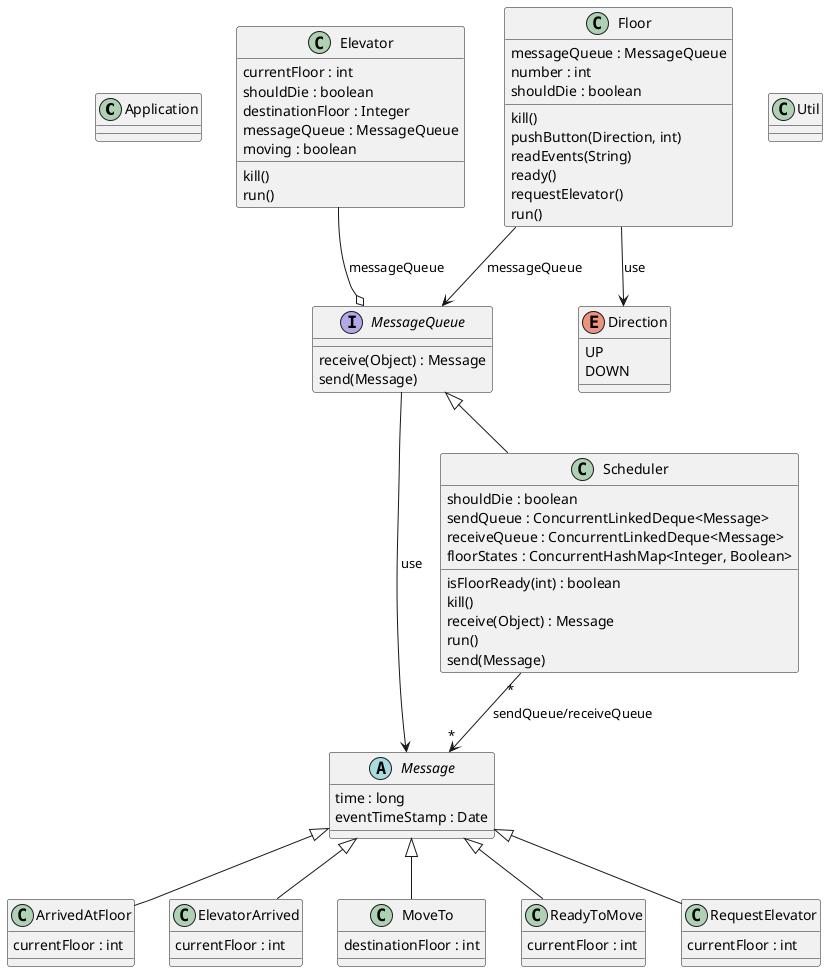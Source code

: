 @startuml

class "Application"

class "ArrivedAtFloor" {
  currentFloor : int
}

enum "Direction" {
  UP
  DOWN
}

class "Elevator" {
  currentFloor : int
  shouldDie : boolean
  destinationFloor : Integer
  messageQueue : MessageQueue
  moving : boolean
  kill()
  run()
}

class "ElevatorArrived" {
  currentFloor : int
}

class "Floor" {
  messageQueue : MessageQueue
  number : int
  shouldDie : boolean
  kill()
  pushButton(Direction, int)
  readEvents(String)
  ready()
  requestElevator()
  run()
}

abstract class "Message" {
  time : long
  eventTimeStamp : Date
}

interface "MessageQueue" {
  receive(Object) : Message
  send(Message)
}

class "MoveTo" {
  destinationFloor : int
}

class "ReadyToMove" {
  currentFloor : int
}

class "RequestElevator" {
  currentFloor : int
}

class "Scheduler" {
  shouldDie : boolean
  sendQueue : ConcurrentLinkedDeque<Message>
  receiveQueue : ConcurrentLinkedDeque<Message>
  floorStates : ConcurrentHashMap<Integer, Boolean>
  isFloorReady(int) : boolean
  kill()
  receive(Object) : Message
  run()
  send(Message)
}

class "Util"

"Elevator" --o "MessageQueue" : messageQueue
"Floor" --> "Direction" : use
"Floor" --> "MessageQueue" : messageQueue
"Message" <|-- "ArrivedAtFloor"
"Message" <|-- "ElevatorArrived"
"Message" <|-- "MoveTo"
"MessageQueue" --> "Message" : use
"MessageQueue" <|-- "Scheduler"
"Message" <|-- "ReadyToMove"
"Message" <|-- "RequestElevator"
"Scheduler" "*" --> "*" "Message" : sendQueue/receiveQueue

@enduml